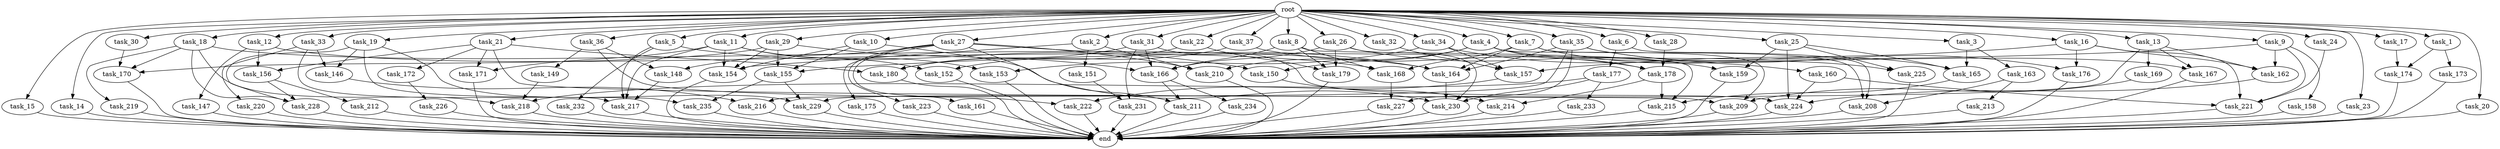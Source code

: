 digraph G {
  task_217 [size="2903397892.096000"];
  task_12 [size="2.048000"];
  task_152 [size="1460288880.640000"];
  task_160 [size="429496729.600000"];
  task_36 [size="2.048000"];
  task_148 [size="1236950581.248000"];
  task_19 [size="2.048000"];
  root [size="0.000000"];
  task_225 [size="2336462209.024000"];
  task_176 [size="584115552.256000"];
  task_10 [size="2.048000"];
  task_168 [size="3246995275.776000"];
  task_18 [size="2.048000"];
  task_219 [size="154618822.656000"];
  task_161 [size="618475290.624000"];
  task_179 [size="1700807049.216000"];
  task_154 [size="1700807049.216000"];
  task_33 [size="2.048000"];
  task_235 [size="1992864825.344000"];
  task_234 [size="1099511627.776000"];
  task_22 [size="2.048000"];
  task_15 [size="2.048000"];
  task_5 [size="2.048000"];
  end [size="0.000000"];
  task_228 [size="2027224563.712000"];
  task_155 [size="1546188226.560000"];
  task_169 [size="68719476.736000"];
  task_167 [size="910533066.752000"];
  task_218 [size="841813590.016000"];
  task_14 [size="2.048000"];
  task_21 [size="2.048000"];
  task_16 [size="2.048000"];
  task_222 [size="2336462209.024000"];
  task_7 [size="2.048000"];
  task_24 [size="2.048000"];
  task_227 [size="498216206.336000"];
  task_221 [size="3556232921.088000"];
  task_211 [size="1717986918.400000"];
  task_26 [size="2.048000"];
  task_30 [size="2.048000"];
  task_164 [size="2920577761.280000"];
  task_17 [size="2.048000"];
  task_151 [size="154618822.656000"];
  task_158 [size="841813590.016000"];
  task_149 [size="618475290.624000"];
  task_224 [size="4346506903.552000"];
  task_172 [size="1099511627.776000"];
  task_213 [size="618475290.624000"];
  task_226 [size="1099511627.776000"];
  task_174 [size="3435973836.800000"];
  task_171 [size="1941325217.792000"];
  task_214 [size="1168231104.512000"];
  task_165 [size="1889785610.240000"];
  task_215 [size="1803886264.320000"];
  task_27 [size="2.048000"];
  task_223 [size="618475290.624000"];
  task_231 [size="773094113.280000"];
  task_209 [size="3040836845.568000"];
  task_220 [size="274877906.944000"];
  task_166 [size="1906965479.424000"];
  task_31 [size="2.048000"];
  task_170 [size="652835028.992000"];
  task_2 [size="2.048000"];
  task_216 [size="1271310319.616000"];
  task_153 [size="1271310319.616000"];
  task_35 [size="2.048000"];
  task_3 [size="2.048000"];
  task_230 [size="1941325217.792000"];
  task_162 [size="1065151889.408000"];
  task_232 [size="68719476.736000"];
  task_146 [size="1992864825.344000"];
  task_159 [size="1047972020.224000"];
  task_212 [size="154618822.656000"];
  task_177 [size="429496729.600000"];
  task_29 [size="2.048000"];
  task_147 [size="1099511627.776000"];
  task_4 [size="2.048000"];
  task_28 [size="2.048000"];
  task_229 [size="2061584302.080000"];
  task_163 [size="841813590.016000"];
  task_175 [size="618475290.624000"];
  task_233 [size="618475290.624000"];
  task_23 [size="2.048000"];
  task_6 [size="2.048000"];
  task_32 [size="2.048000"];
  task_20 [size="2.048000"];
  task_9 [size="2.048000"];
  task_37 [size="2.048000"];
  task_180 [size="2559800508.416000"];
  task_1 [size="2.048000"];
  task_150 [size="910533066.752000"];
  task_156 [size="2199023255.552000"];
  task_173 [size="1717986918.400000"];
  task_34 [size="2.048000"];
  task_25 [size="2.048000"];
  task_8 [size="2.048000"];
  task_157 [size="738734374.912000"];
  task_178 [size="2078764171.264000"];
  task_13 [size="2.048000"];
  task_208 [size="2765958938.624000"];
  task_11 [size="2.048000"];
  task_210 [size="1614907703.296000"];

  task_217 -> end [size="1.000000"];
  task_12 -> task_156 [size="536870912.000000"];
  task_12 -> task_168 [size="536870912.000000"];
  task_12 -> task_147 [size="536870912.000000"];
  task_152 -> end [size="1.000000"];
  task_160 -> task_221 [size="838860800.000000"];
  task_160 -> task_224 [size="838860800.000000"];
  task_36 -> task_148 [size="301989888.000000"];
  task_36 -> task_149 [size="301989888.000000"];
  task_36 -> task_222 [size="301989888.000000"];
  task_148 -> task_217 [size="838860800.000000"];
  task_19 -> task_235 [size="838860800.000000"];
  task_19 -> task_146 [size="838860800.000000"];
  task_19 -> task_228 [size="838860800.000000"];
  task_19 -> task_229 [size="838860800.000000"];
  root -> task_12 [size="1.000000"];
  root -> task_35 [size="1.000000"];
  root -> task_14 [size="1.000000"];
  root -> task_36 [size="1.000000"];
  root -> task_37 [size="1.000000"];
  root -> task_6 [size="1.000000"];
  root -> task_32 [size="1.000000"];
  root -> task_19 [size="1.000000"];
  root -> task_20 [size="1.000000"];
  root -> task_16 [size="1.000000"];
  root -> task_9 [size="1.000000"];
  root -> task_31 [size="1.000000"];
  root -> task_10 [size="1.000000"];
  root -> task_1 [size="1.000000"];
  root -> task_18 [size="1.000000"];
  root -> task_5 [size="1.000000"];
  root -> task_2 [size="1.000000"];
  root -> task_4 [size="1.000000"];
  root -> task_27 [size="1.000000"];
  root -> task_11 [size="1.000000"];
  root -> task_23 [size="1.000000"];
  root -> task_3 [size="1.000000"];
  root -> task_26 [size="1.000000"];
  root -> task_7 [size="1.000000"];
  root -> task_34 [size="1.000000"];
  root -> task_17 [size="1.000000"];
  root -> task_33 [size="1.000000"];
  root -> task_15 [size="1.000000"];
  root -> task_22 [size="1.000000"];
  root -> task_29 [size="1.000000"];
  root -> task_8 [size="1.000000"];
  root -> task_30 [size="1.000000"];
  root -> task_13 [size="1.000000"];
  root -> task_25 [size="1.000000"];
  root -> task_24 [size="1.000000"];
  root -> task_21 [size="1.000000"];
  root -> task_28 [size="1.000000"];
  task_225 -> end [size="1.000000"];
  task_176 -> end [size="1.000000"];
  task_10 -> task_155 [size="134217728.000000"];
  task_10 -> task_154 [size="134217728.000000"];
  task_10 -> task_230 [size="134217728.000000"];
  task_168 -> task_227 [size="33554432.000000"];
  task_18 -> task_170 [size="75497472.000000"];
  task_18 -> task_164 [size="75497472.000000"];
  task_18 -> task_219 [size="75497472.000000"];
  task_18 -> task_228 [size="75497472.000000"];
  task_18 -> task_218 [size="75497472.000000"];
  task_219 -> end [size="1.000000"];
  task_161 -> end [size="1.000000"];
  task_179 -> end [size="1.000000"];
  task_154 -> end [size="1.000000"];
  task_33 -> task_217 [size="134217728.000000"];
  task_33 -> task_220 [size="134217728.000000"];
  task_33 -> task_146 [size="134217728.000000"];
  task_235 -> end [size="1.000000"];
  task_234 -> end [size="1.000000"];
  task_22 -> task_180 [size="411041792.000000"];
  task_22 -> task_179 [size="411041792.000000"];
  task_15 -> end [size="1.000000"];
  task_5 -> task_217 [size="33554432.000000"];
  task_5 -> task_232 [size="33554432.000000"];
  task_5 -> task_150 [size="33554432.000000"];
  task_228 -> end [size="1.000000"];
  task_155 -> task_235 [size="134217728.000000"];
  task_155 -> task_229 [size="134217728.000000"];
  task_169 -> task_209 [size="536870912.000000"];
  task_167 -> end [size="1.000000"];
  task_218 -> end [size="1.000000"];
  task_14 -> end [size="1.000000"];
  task_21 -> task_156 [size="536870912.000000"];
  task_21 -> task_172 [size="536870912.000000"];
  task_21 -> task_180 [size="536870912.000000"];
  task_21 -> task_209 [size="536870912.000000"];
  task_21 -> task_171 [size="536870912.000000"];
  task_16 -> task_157 [size="75497472.000000"];
  task_16 -> task_176 [size="75497472.000000"];
  task_16 -> task_221 [size="75497472.000000"];
  task_16 -> task_162 [size="75497472.000000"];
  task_222 -> end [size="1.000000"];
  task_7 -> task_168 [size="838860800.000000"];
  task_7 -> task_208 [size="838860800.000000"];
  task_7 -> task_225 [size="838860800.000000"];
  task_7 -> task_164 [size="838860800.000000"];
  task_24 -> task_221 [size="411041792.000000"];
  task_227 -> end [size="1.000000"];
  task_221 -> end [size="1.000000"];
  task_211 -> end [size="1.000000"];
  task_26 -> task_230 [size="209715200.000000"];
  task_26 -> task_166 [size="209715200.000000"];
  task_26 -> task_159 [size="209715200.000000"];
  task_26 -> task_179 [size="209715200.000000"];
  task_30 -> task_170 [size="33554432.000000"];
  task_164 -> task_230 [size="301989888.000000"];
  task_17 -> task_174 [size="838860800.000000"];
  task_151 -> task_231 [size="75497472.000000"];
  task_158 -> end [size="1.000000"];
  task_149 -> task_218 [size="33554432.000000"];
  task_224 -> end [size="1.000000"];
  task_172 -> task_226 [size="536870912.000000"];
  task_213 -> end [size="1.000000"];
  task_226 -> end [size="1.000000"];
  task_174 -> end [size="1.000000"];
  task_171 -> end [size="1.000000"];
  task_214 -> end [size="1.000000"];
  task_165 -> task_215 [size="134217728.000000"];
  task_215 -> end [size="1.000000"];
  task_27 -> task_175 [size="301989888.000000"];
  task_27 -> task_148 [size="301989888.000000"];
  task_27 -> task_161 [size="301989888.000000"];
  task_27 -> task_211 [size="301989888.000000"];
  task_27 -> task_164 [size="301989888.000000"];
  task_27 -> task_223 [size="301989888.000000"];
  task_27 -> task_210 [size="301989888.000000"];
  task_223 -> end [size="1.000000"];
  task_231 -> end [size="1.000000"];
  task_209 -> end [size="1.000000"];
  task_220 -> end [size="1.000000"];
  task_166 -> task_234 [size="536870912.000000"];
  task_166 -> task_211 [size="536870912.000000"];
  task_31 -> task_180 [size="301989888.000000"];
  task_31 -> task_166 [size="301989888.000000"];
  task_31 -> task_231 [size="301989888.000000"];
  task_31 -> task_224 [size="301989888.000000"];
  task_170 -> end [size="1.000000"];
  task_2 -> task_154 [size="75497472.000000"];
  task_2 -> task_151 [size="75497472.000000"];
  task_2 -> task_210 [size="75497472.000000"];
  task_216 -> end [size="1.000000"];
  task_153 -> end [size="1.000000"];
  task_35 -> task_227 [size="209715200.000000"];
  task_35 -> task_165 [size="209715200.000000"];
  task_35 -> task_216 [size="209715200.000000"];
  task_35 -> task_176 [size="209715200.000000"];
  task_35 -> task_164 [size="209715200.000000"];
  task_3 -> task_163 [size="411041792.000000"];
  task_3 -> task_165 [size="411041792.000000"];
  task_230 -> end [size="1.000000"];
  task_162 -> task_224 [size="679477248.000000"];
  task_232 -> end [size="1.000000"];
  task_146 -> task_216 [size="411041792.000000"];
  task_159 -> end [size="1.000000"];
  task_212 -> end [size="1.000000"];
  task_177 -> task_230 [size="301989888.000000"];
  task_177 -> task_218 [size="301989888.000000"];
  task_177 -> task_233 [size="301989888.000000"];
  task_29 -> task_155 [size="209715200.000000"];
  task_29 -> task_170 [size="209715200.000000"];
  task_29 -> task_154 [size="209715200.000000"];
  task_29 -> task_166 [size="209715200.000000"];
  task_147 -> end [size="1.000000"];
  task_4 -> task_178 [size="411041792.000000"];
  task_4 -> task_167 [size="411041792.000000"];
  task_4 -> task_209 [size="411041792.000000"];
  task_4 -> task_150 [size="411041792.000000"];
  task_4 -> task_210 [size="411041792.000000"];
  task_28 -> task_178 [size="301989888.000000"];
  task_229 -> end [size="1.000000"];
  task_163 -> task_213 [size="301989888.000000"];
  task_163 -> task_208 [size="301989888.000000"];
  task_175 -> end [size="1.000000"];
  task_233 -> end [size="1.000000"];
  task_23 -> end [size="1.000000"];
  task_6 -> task_177 [size="209715200.000000"];
  task_6 -> task_208 [size="209715200.000000"];
  task_32 -> task_157 [size="75497472.000000"];
  task_20 -> end [size="1.000000"];
  task_9 -> task_155 [size="411041792.000000"];
  task_9 -> task_158 [size="411041792.000000"];
  task_9 -> task_221 [size="411041792.000000"];
  task_9 -> task_162 [size="411041792.000000"];
  task_37 -> task_152 [size="301989888.000000"];
  task_37 -> task_178 [size="301989888.000000"];
  task_180 -> end [size="1.000000"];
  task_1 -> task_173 [size="838860800.000000"];
  task_1 -> task_174 [size="838860800.000000"];
  task_150 -> task_214 [size="33554432.000000"];
  task_156 -> task_228 [size="75497472.000000"];
  task_156 -> task_212 [size="75497472.000000"];
  task_173 -> end [size="1.000000"];
  task_34 -> task_153 [size="209715200.000000"];
  task_34 -> task_160 [size="209715200.000000"];
  task_34 -> task_157 [size="209715200.000000"];
  task_25 -> task_165 [size="301989888.000000"];
  task_25 -> task_159 [size="301989888.000000"];
  task_25 -> task_225 [size="301989888.000000"];
  task_25 -> task_224 [size="301989888.000000"];
  task_8 -> task_168 [size="209715200.000000"];
  task_8 -> task_166 [size="209715200.000000"];
  task_8 -> task_179 [size="209715200.000000"];
  task_8 -> task_215 [size="209715200.000000"];
  task_157 -> task_222 [size="838860800.000000"];
  task_178 -> task_214 [size="536870912.000000"];
  task_178 -> task_215 [size="536870912.000000"];
  task_13 -> task_169 [size="33554432.000000"];
  task_13 -> task_167 [size="33554432.000000"];
  task_13 -> task_229 [size="33554432.000000"];
  task_13 -> task_162 [size="33554432.000000"];
  task_208 -> end [size="1.000000"];
  task_11 -> task_217 [size="411041792.000000"];
  task_11 -> task_152 [size="411041792.000000"];
  task_11 -> task_154 [size="411041792.000000"];
  task_11 -> task_153 [size="411041792.000000"];
  task_11 -> task_171 [size="411041792.000000"];
  task_210 -> end [size="1.000000"];
}
